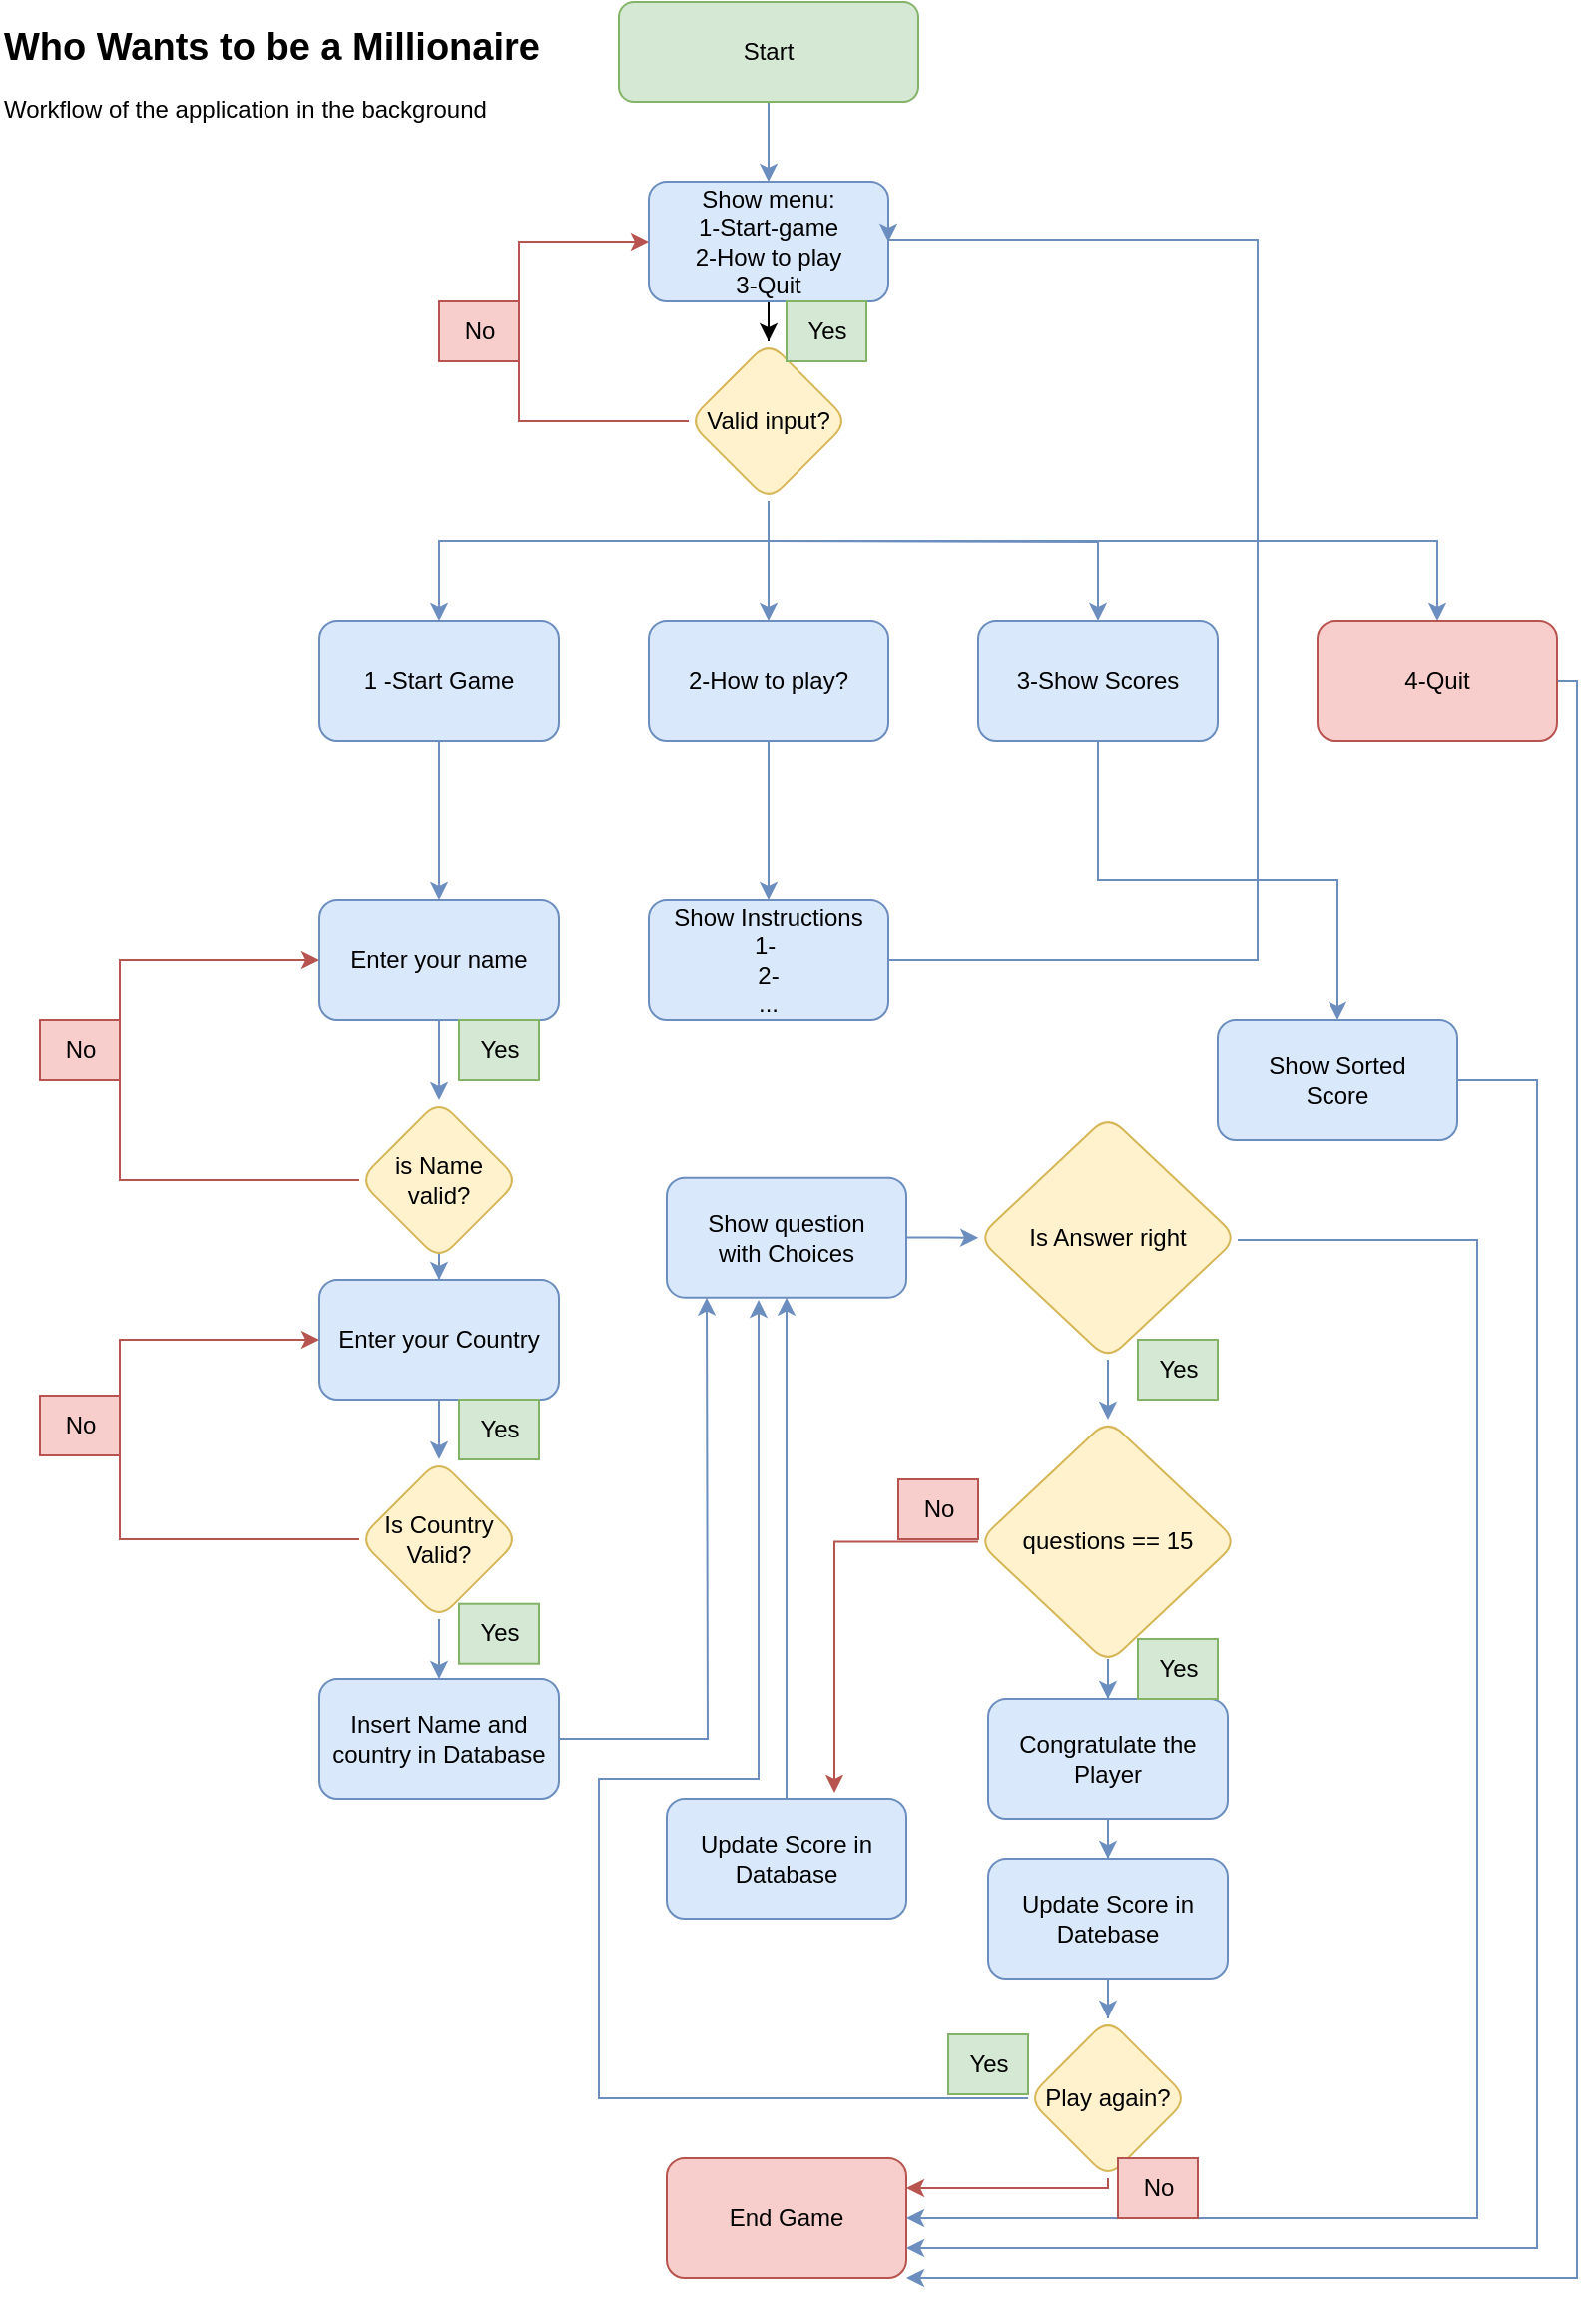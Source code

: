 <mxfile version="24.0.4" type="device">
  <diagram name="Page-1" id="EnJa8nesmO4lkYarM3P3">
    <mxGraphModel dx="917" dy="1158" grid="1" gridSize="10" guides="1" tooltips="1" connect="1" arrows="1" fold="1" page="1" pageScale="1" pageWidth="827" pageHeight="1169" math="0" shadow="0">
      <root>
        <mxCell id="0" />
        <mxCell id="1" parent="0" />
        <mxCell id="nzZ0iq8yQrdat6Cmktu3-3" value="" style="edgeStyle=orthogonalEdgeStyle;rounded=0;orthogonalLoop=1;jettySize=auto;html=1;fillColor=#dae8fc;strokeColor=#6c8ebf;" parent="1" source="nzZ0iq8yQrdat6Cmktu3-1" target="nzZ0iq8yQrdat6Cmktu3-2" edge="1">
          <mxGeometry relative="1" as="geometry" />
        </mxCell>
        <mxCell id="nzZ0iq8yQrdat6Cmktu3-1" value="Start" style="rounded=1;whiteSpace=wrap;html=1;fillColor=#d5e8d4;strokeColor=#82b366;fontColor=#000000;" parent="1" vertex="1">
          <mxGeometry x="330" y="10" width="150" height="50" as="geometry" />
        </mxCell>
        <mxCell id="nzZ0iq8yQrdat6Cmktu3-5" value="" style="edgeStyle=orthogonalEdgeStyle;rounded=0;orthogonalLoop=1;jettySize=auto;html=1;" parent="1" source="nzZ0iq8yQrdat6Cmktu3-2" target="nzZ0iq8yQrdat6Cmktu3-4" edge="1">
          <mxGeometry relative="1" as="geometry" />
        </mxCell>
        <mxCell id="nzZ0iq8yQrdat6Cmktu3-2" value="Show menu:&lt;br&gt;1-Start-game&lt;br&gt;2-How to play&lt;br&gt;3-Quit" style="whiteSpace=wrap;html=1;rounded=1;fillColor=#dae8fc;strokeColor=#6c8ebf;fontColor=#000000;" parent="1" vertex="1">
          <mxGeometry x="345" y="100" width="120" height="60" as="geometry" />
        </mxCell>
        <mxCell id="nzZ0iq8yQrdat6Cmktu3-6" style="edgeStyle=orthogonalEdgeStyle;rounded=0;orthogonalLoop=1;jettySize=auto;html=1;exitX=0;exitY=0.5;exitDx=0;exitDy=0;entryX=0;entryY=0.5;entryDx=0;entryDy=0;fillColor=#f8cecc;strokeColor=#b85450;" parent="1" source="nzZ0iq8yQrdat6Cmktu3-4" target="nzZ0iq8yQrdat6Cmktu3-2" edge="1">
          <mxGeometry relative="1" as="geometry">
            <mxPoint x="359.999" y="200.059" as="sourcePoint" />
            <mxPoint x="330" y="130" as="targetPoint" />
            <Array as="points">
              <mxPoint x="280" y="220" />
              <mxPoint x="280" y="130" />
            </Array>
          </mxGeometry>
        </mxCell>
        <mxCell id="nzZ0iq8yQrdat6Cmktu3-13" style="edgeStyle=orthogonalEdgeStyle;rounded=0;orthogonalLoop=1;jettySize=auto;html=1;entryX=0.5;entryY=0;entryDx=0;entryDy=0;fillColor=#dae8fc;strokeColor=#6c8ebf;" parent="1" source="nzZ0iq8yQrdat6Cmktu3-4" target="nzZ0iq8yQrdat6Cmktu3-10" edge="1">
          <mxGeometry relative="1" as="geometry" />
        </mxCell>
        <mxCell id="nzZ0iq8yQrdat6Cmktu3-14" style="edgeStyle=orthogonalEdgeStyle;rounded=0;orthogonalLoop=1;jettySize=auto;html=1;entryX=0.5;entryY=0;entryDx=0;entryDy=0;fillColor=#dae8fc;strokeColor=#6c8ebf;" parent="1" target="nzZ0iq8yQrdat6Cmktu3-11" edge="1">
          <mxGeometry relative="1" as="geometry">
            <mxPoint x="405" y="280" as="sourcePoint" />
          </mxGeometry>
        </mxCell>
        <mxCell id="nzZ0iq8yQrdat6Cmktu3-15" style="edgeStyle=orthogonalEdgeStyle;rounded=0;orthogonalLoop=1;jettySize=auto;html=1;exitX=0.5;exitY=1;exitDx=0;exitDy=0;entryX=0.5;entryY=0;entryDx=0;entryDy=0;fillColor=#dae8fc;strokeColor=#6c8ebf;" parent="1" source="nzZ0iq8yQrdat6Cmktu3-4" target="nzZ0iq8yQrdat6Cmktu3-8" edge="1">
          <mxGeometry relative="1" as="geometry">
            <Array as="points">
              <mxPoint x="240" y="280" />
            </Array>
          </mxGeometry>
        </mxCell>
        <mxCell id="nzZ0iq8yQrdat6Cmktu3-75" style="edgeStyle=orthogonalEdgeStyle;rounded=0;orthogonalLoop=1;jettySize=auto;html=1;entryX=0.5;entryY=0;entryDx=0;entryDy=0;fillColor=#dae8fc;strokeColor=#6c8ebf;" parent="1" source="nzZ0iq8yQrdat6Cmktu3-4" target="nzZ0iq8yQrdat6Cmktu3-72" edge="1">
          <mxGeometry relative="1" as="geometry">
            <Array as="points">
              <mxPoint x="405" y="280" />
              <mxPoint x="740" y="280" />
            </Array>
          </mxGeometry>
        </mxCell>
        <mxCell id="nzZ0iq8yQrdat6Cmktu3-4" value="Valid input?" style="rhombus;whiteSpace=wrap;html=1;rounded=1;fillColor=#fff2cc;strokeColor=#d6b656;fontColor=#000000;" parent="1" vertex="1">
          <mxGeometry x="365" y="180" width="80" height="80" as="geometry" />
        </mxCell>
        <mxCell id="nzZ0iq8yQrdat6Cmktu3-7" value="No" style="text;html=1;align=center;verticalAlign=middle;resizable=0;points=[];autosize=1;strokeColor=#b85450;fillColor=#f8cecc;fontColor=#000000;" parent="1" vertex="1">
          <mxGeometry x="240" y="160" width="40" height="30" as="geometry" />
        </mxCell>
        <mxCell id="nzZ0iq8yQrdat6Cmktu3-21" value="" style="edgeStyle=orthogonalEdgeStyle;rounded=0;orthogonalLoop=1;jettySize=auto;html=1;fillColor=#dae8fc;strokeColor=#6c8ebf;" parent="1" source="nzZ0iq8yQrdat6Cmktu3-8" target="nzZ0iq8yQrdat6Cmktu3-20" edge="1">
          <mxGeometry relative="1" as="geometry" />
        </mxCell>
        <mxCell id="nzZ0iq8yQrdat6Cmktu3-8" value="1 -Start Game" style="whiteSpace=wrap;html=1;rounded=1;fillColor=#dae8fc;strokeColor=#6c8ebf;fontColor=#000000;" parent="1" vertex="1">
          <mxGeometry x="180" y="320" width="120" height="60" as="geometry" />
        </mxCell>
        <mxCell id="nzZ0iq8yQrdat6Cmktu3-17" value="" style="edgeStyle=orthogonalEdgeStyle;rounded=0;orthogonalLoop=1;jettySize=auto;html=1;fillColor=#dae8fc;strokeColor=#6c8ebf;" parent="1" source="nzZ0iq8yQrdat6Cmktu3-10" target="nzZ0iq8yQrdat6Cmktu3-16" edge="1">
          <mxGeometry relative="1" as="geometry" />
        </mxCell>
        <mxCell id="nzZ0iq8yQrdat6Cmktu3-10" value="2-How to play?" style="whiteSpace=wrap;html=1;rounded=1;fillColor=#dae8fc;strokeColor=#6c8ebf;fontColor=#000000;" parent="1" vertex="1">
          <mxGeometry x="345" y="320" width="120" height="60" as="geometry" />
        </mxCell>
        <mxCell id="nzZ0iq8yQrdat6Cmktu3-77" value="" style="edgeStyle=orthogonalEdgeStyle;rounded=0;orthogonalLoop=1;jettySize=auto;html=1;fillColor=#dae8fc;strokeColor=#6c8ebf;" parent="1" source="nzZ0iq8yQrdat6Cmktu3-11" target="nzZ0iq8yQrdat6Cmktu3-76" edge="1">
          <mxGeometry relative="1" as="geometry" />
        </mxCell>
        <mxCell id="nzZ0iq8yQrdat6Cmktu3-11" value="3-Show Scores" style="whiteSpace=wrap;html=1;rounded=1;fillColor=#dae8fc;strokeColor=#6c8ebf;fontColor=#000000;" parent="1" vertex="1">
          <mxGeometry x="510" y="320" width="120" height="60" as="geometry" />
        </mxCell>
        <mxCell id="nzZ0iq8yQrdat6Cmktu3-19" style="edgeStyle=orthogonalEdgeStyle;rounded=0;orthogonalLoop=1;jettySize=auto;html=1;entryX=1;entryY=0.5;entryDx=0;entryDy=0;fillColor=#dae8fc;strokeColor=#6c8ebf;" parent="1" source="nzZ0iq8yQrdat6Cmktu3-16" target="nzZ0iq8yQrdat6Cmktu3-2" edge="1">
          <mxGeometry relative="1" as="geometry">
            <mxPoint x="740" y="120" as="targetPoint" />
            <Array as="points">
              <mxPoint x="650" y="490" />
              <mxPoint x="650" y="129" />
              <mxPoint x="465" y="129" />
            </Array>
          </mxGeometry>
        </mxCell>
        <mxCell id="nzZ0iq8yQrdat6Cmktu3-16" value="Show Instructions&lt;br&gt;1-&amp;nbsp;&lt;br&gt;2-&lt;br&gt;..." style="whiteSpace=wrap;html=1;rounded=1;fillColor=#dae8fc;strokeColor=#6c8ebf;fontColor=#000000;" parent="1" vertex="1">
          <mxGeometry x="345" y="460" width="120" height="60" as="geometry" />
        </mxCell>
        <mxCell id="nzZ0iq8yQrdat6Cmktu3-23" value="" style="edgeStyle=orthogonalEdgeStyle;rounded=0;orthogonalLoop=1;jettySize=auto;html=1;fillColor=#dae8fc;strokeColor=#6c8ebf;" parent="1" source="nzZ0iq8yQrdat6Cmktu3-20" target="nzZ0iq8yQrdat6Cmktu3-22" edge="1">
          <mxGeometry relative="1" as="geometry" />
        </mxCell>
        <mxCell id="nzZ0iq8yQrdat6Cmktu3-20" value="Enter your name" style="whiteSpace=wrap;html=1;rounded=1;fillColor=#dae8fc;strokeColor=#6c8ebf;fontColor=#000000;" parent="1" vertex="1">
          <mxGeometry x="180" y="460" width="120" height="60" as="geometry" />
        </mxCell>
        <mxCell id="nzZ0iq8yQrdat6Cmktu3-26" value="" style="edgeStyle=orthogonalEdgeStyle;rounded=0;orthogonalLoop=1;jettySize=auto;html=1;fillColor=#dae8fc;strokeColor=#6c8ebf;" parent="1" source="nzZ0iq8yQrdat6Cmktu3-22" target="nzZ0iq8yQrdat6Cmktu3-25" edge="1">
          <mxGeometry relative="1" as="geometry" />
        </mxCell>
        <mxCell id="nzZ0iq8yQrdat6Cmktu3-22" value="is Name&lt;br&gt;valid?" style="rhombus;whiteSpace=wrap;html=1;rounded=1;fillColor=#fff2cc;strokeColor=#d6b656;fontColor=#000000;" parent="1" vertex="1">
          <mxGeometry x="200" y="560" width="80" height="80" as="geometry" />
        </mxCell>
        <mxCell id="nzZ0iq8yQrdat6Cmktu3-28" value="" style="edgeStyle=orthogonalEdgeStyle;rounded=0;orthogonalLoop=1;jettySize=auto;html=1;fillColor=#dae8fc;strokeColor=#6c8ebf;" parent="1" source="nzZ0iq8yQrdat6Cmktu3-25" target="nzZ0iq8yQrdat6Cmktu3-27" edge="1">
          <mxGeometry relative="1" as="geometry" />
        </mxCell>
        <mxCell id="nzZ0iq8yQrdat6Cmktu3-25" value="Enter your Country" style="whiteSpace=wrap;html=1;rounded=1;fillColor=#dae8fc;strokeColor=#6c8ebf;fontColor=#000000;" parent="1" vertex="1">
          <mxGeometry x="180" y="650" width="120" height="60" as="geometry" />
        </mxCell>
        <mxCell id="nzZ0iq8yQrdat6Cmktu3-31" value="" style="edgeStyle=orthogonalEdgeStyle;rounded=0;orthogonalLoop=1;jettySize=auto;html=1;fillColor=#dae8fc;strokeColor=#6c8ebf;" parent="1" source="nzZ0iq8yQrdat6Cmktu3-27" target="nzZ0iq8yQrdat6Cmktu3-30" edge="1">
          <mxGeometry relative="1" as="geometry" />
        </mxCell>
        <mxCell id="nzZ0iq8yQrdat6Cmktu3-27" value="Is Country&lt;br&gt;Valid?" style="rhombus;whiteSpace=wrap;html=1;rounded=1;fillColor=#fff2cc;strokeColor=#d6b656;fontColor=#000000;" parent="1" vertex="1">
          <mxGeometry x="200" y="740" width="80" height="80" as="geometry" />
        </mxCell>
        <mxCell id="nzZ0iq8yQrdat6Cmktu3-33" value="" style="edgeStyle=orthogonalEdgeStyle;rounded=0;orthogonalLoop=1;jettySize=auto;html=1;exitX=1;exitY=0.5;exitDx=0;exitDy=0;fillColor=#dae8fc;strokeColor=#6c8ebf;" parent="1" source="nzZ0iq8yQrdat6Cmktu3-30" edge="1">
          <mxGeometry relative="1" as="geometry">
            <mxPoint x="260" y="880" as="sourcePoint" />
            <mxPoint x="374" y="658.83" as="targetPoint" />
          </mxGeometry>
        </mxCell>
        <mxCell id="nzZ0iq8yQrdat6Cmktu3-30" value="Insert Name and country in Database" style="whiteSpace=wrap;html=1;rounded=1;fillColor=#dae8fc;strokeColor=#6c8ebf;fontColor=#000000;" parent="1" vertex="1">
          <mxGeometry x="180" y="850" width="120" height="60" as="geometry" />
        </mxCell>
        <mxCell id="nzZ0iq8yQrdat6Cmktu3-42" value="" style="edgeStyle=orthogonalEdgeStyle;rounded=0;orthogonalLoop=1;jettySize=auto;html=1;fillColor=#dae8fc;strokeColor=#6c8ebf;" parent="1" source="nzZ0iq8yQrdat6Cmktu3-32" target="nzZ0iq8yQrdat6Cmktu3-41" edge="1">
          <mxGeometry relative="1" as="geometry" />
        </mxCell>
        <mxCell id="nzZ0iq8yQrdat6Cmktu3-32" value="Show question&lt;br&gt;with Choices" style="whiteSpace=wrap;html=1;rounded=1;fillColor=#dae8fc;strokeColor=#6c8ebf;fontColor=#000000;" parent="1" vertex="1">
          <mxGeometry x="354" y="598.83" width="120" height="60" as="geometry" />
        </mxCell>
        <mxCell id="nzZ0iq8yQrdat6Cmktu3-34" value="" style="endArrow=classic;html=1;rounded=0;entryX=0;entryY=0.5;entryDx=0;entryDy=0;exitX=0;exitY=0.5;exitDx=0;exitDy=0;fillColor=#f8cecc;strokeColor=#b85450;" parent="1" source="nzZ0iq8yQrdat6Cmktu3-22" target="nzZ0iq8yQrdat6Cmktu3-20" edge="1">
          <mxGeometry width="50" height="50" relative="1" as="geometry">
            <mxPoint x="340" y="610" as="sourcePoint" />
            <mxPoint x="390" y="560" as="targetPoint" />
            <Array as="points">
              <mxPoint x="80" y="600" />
              <mxPoint x="80" y="490" />
            </Array>
          </mxGeometry>
        </mxCell>
        <mxCell id="nzZ0iq8yQrdat6Cmktu3-35" value="" style="endArrow=classic;html=1;rounded=0;fillColor=#f8cecc;strokeColor=#b85450;" parent="1" edge="1">
          <mxGeometry width="50" height="50" relative="1" as="geometry">
            <mxPoint x="200" y="780" as="sourcePoint" />
            <mxPoint x="180" y="680" as="targetPoint" />
            <Array as="points">
              <mxPoint x="80" y="780" />
              <mxPoint x="80" y="730" />
              <mxPoint x="80" y="680" />
            </Array>
          </mxGeometry>
        </mxCell>
        <mxCell id="nzZ0iq8yQrdat6Cmktu3-36" value="No" style="text;html=1;align=center;verticalAlign=middle;resizable=0;points=[];autosize=1;strokeColor=#b85450;fillColor=#f8cecc;fontColor=#000000;" parent="1" vertex="1">
          <mxGeometry x="40" y="520" width="40" height="30" as="geometry" />
        </mxCell>
        <mxCell id="nzZ0iq8yQrdat6Cmktu3-37" value="No" style="text;html=1;align=center;verticalAlign=middle;resizable=0;points=[];autosize=1;strokeColor=#b85450;fillColor=#f8cecc;fontColor=#000000;" parent="1" vertex="1">
          <mxGeometry x="40" y="708" width="40" height="30" as="geometry" />
        </mxCell>
        <mxCell id="nzZ0iq8yQrdat6Cmktu3-38" value="Yes" style="text;html=1;align=center;verticalAlign=middle;resizable=0;points=[];autosize=1;strokeColor=#82b366;fillColor=#d5e8d4;fontColor=#000000;" parent="1" vertex="1">
          <mxGeometry x="250" y="520" width="40" height="30" as="geometry" />
        </mxCell>
        <mxCell id="nzZ0iq8yQrdat6Cmktu3-39" value="Yes" style="text;html=1;align=center;verticalAlign=middle;resizable=0;points=[];autosize=1;strokeColor=#82b366;fillColor=#d5e8d4;fontColor=#000000;" parent="1" vertex="1">
          <mxGeometry x="250" y="710" width="40" height="30" as="geometry" />
        </mxCell>
        <mxCell id="nzZ0iq8yQrdat6Cmktu3-40" value="Yes" style="text;html=1;align=center;verticalAlign=middle;resizable=0;points=[];autosize=1;strokeColor=#82b366;fillColor=#d5e8d4;fontColor=#000000;" parent="1" vertex="1">
          <mxGeometry x="250" y="812.35" width="40" height="30" as="geometry" />
        </mxCell>
        <mxCell id="nzZ0iq8yQrdat6Cmktu3-47" value="" style="edgeStyle=orthogonalEdgeStyle;rounded=0;orthogonalLoop=1;jettySize=auto;html=1;fillColor=#dae8fc;strokeColor=#6c8ebf;" parent="1" source="nzZ0iq8yQrdat6Cmktu3-41" target="nzZ0iq8yQrdat6Cmktu3-46" edge="1">
          <mxGeometry relative="1" as="geometry" />
        </mxCell>
        <mxCell id="nzZ0iq8yQrdat6Cmktu3-41" value="Is Answer right" style="rhombus;whiteSpace=wrap;html=1;rounded=1;fillColor=#fff2cc;strokeColor=#d6b656;fontColor=#000000;" parent="1" vertex="1">
          <mxGeometry x="510" y="567.65" width="130" height="122.35" as="geometry" />
        </mxCell>
        <mxCell id="nzZ0iq8yQrdat6Cmktu3-45" style="edgeStyle=orthogonalEdgeStyle;rounded=0;orthogonalLoop=1;jettySize=auto;html=1;entryX=0.5;entryY=1;entryDx=0;entryDy=0;fillColor=#dae8fc;strokeColor=#6c8ebf;" parent="1" source="nzZ0iq8yQrdat6Cmktu3-43" target="nzZ0iq8yQrdat6Cmktu3-32" edge="1">
          <mxGeometry relative="1" as="geometry" />
        </mxCell>
        <mxCell id="nzZ0iq8yQrdat6Cmktu3-43" value="Update Score in Database" style="whiteSpace=wrap;html=1;rounded=1;fillColor=#dae8fc;strokeColor=#6c8ebf;fontColor=#000000;" parent="1" vertex="1">
          <mxGeometry x="354" y="909.995" width="120" height="60" as="geometry" />
        </mxCell>
        <mxCell id="nzZ0iq8yQrdat6Cmktu3-50" value="" style="edgeStyle=orthogonalEdgeStyle;rounded=0;orthogonalLoop=1;jettySize=auto;html=1;fillColor=#dae8fc;strokeColor=#6c8ebf;" parent="1" source="nzZ0iq8yQrdat6Cmktu3-46" target="nzZ0iq8yQrdat6Cmktu3-49" edge="1">
          <mxGeometry relative="1" as="geometry" />
        </mxCell>
        <mxCell id="nzZ0iq8yQrdat6Cmktu3-46" value="questions == 15" style="rhombus;whiteSpace=wrap;html=1;rounded=1;fillColor=#fff2cc;strokeColor=#d6b656;fontColor=#000000;" parent="1" vertex="1">
          <mxGeometry x="510" y="720" width="130" height="122.35" as="geometry" />
        </mxCell>
        <mxCell id="nzZ0iq8yQrdat6Cmktu3-48" style="edgeStyle=orthogonalEdgeStyle;rounded=0;orthogonalLoop=1;jettySize=auto;html=1;entryX=0.7;entryY=-0.05;entryDx=0;entryDy=0;entryPerimeter=0;fillColor=#f8cecc;strokeColor=#b85450;" parent="1" source="nzZ0iq8yQrdat6Cmktu3-46" target="nzZ0iq8yQrdat6Cmktu3-43" edge="1">
          <mxGeometry relative="1" as="geometry" />
        </mxCell>
        <mxCell id="nzZ0iq8yQrdat6Cmktu3-52" value="" style="edgeStyle=orthogonalEdgeStyle;rounded=0;orthogonalLoop=1;jettySize=auto;html=1;fillColor=#dae8fc;strokeColor=#6c8ebf;" parent="1" source="nzZ0iq8yQrdat6Cmktu3-49" target="nzZ0iq8yQrdat6Cmktu3-51" edge="1">
          <mxGeometry relative="1" as="geometry" />
        </mxCell>
        <mxCell id="nzZ0iq8yQrdat6Cmktu3-49" value="Congratulate the Player" style="whiteSpace=wrap;html=1;rounded=1;fillColor=#dae8fc;strokeColor=#6c8ebf;fontColor=#000000;" parent="1" vertex="1">
          <mxGeometry x="515" y="859.995" width="120" height="60" as="geometry" />
        </mxCell>
        <mxCell id="nzZ0iq8yQrdat6Cmktu3-54" value="" style="edgeStyle=orthogonalEdgeStyle;rounded=0;orthogonalLoop=1;jettySize=auto;html=1;fillColor=#dae8fc;strokeColor=#6c8ebf;" parent="1" source="nzZ0iq8yQrdat6Cmktu3-51" target="nzZ0iq8yQrdat6Cmktu3-53" edge="1">
          <mxGeometry relative="1" as="geometry" />
        </mxCell>
        <mxCell id="nzZ0iq8yQrdat6Cmktu3-51" value="Update Score in Datebase" style="whiteSpace=wrap;html=1;rounded=1;fillColor=#dae8fc;strokeColor=#6c8ebf;fontColor=#000000;" parent="1" vertex="1">
          <mxGeometry x="515" y="940.005" width="120" height="60" as="geometry" />
        </mxCell>
        <mxCell id="nzZ0iq8yQrdat6Cmktu3-68" style="edgeStyle=orthogonalEdgeStyle;rounded=0;orthogonalLoop=1;jettySize=auto;html=1;entryX=1;entryY=0.25;entryDx=0;entryDy=0;fillColor=#f8cecc;strokeColor=#b85450;" parent="1" source="nzZ0iq8yQrdat6Cmktu3-53" target="nzZ0iq8yQrdat6Cmktu3-56" edge="1">
          <mxGeometry relative="1" as="geometry">
            <Array as="points">
              <mxPoint x="575" y="1105" />
            </Array>
          </mxGeometry>
        </mxCell>
        <mxCell id="nzZ0iq8yQrdat6Cmktu3-53" value="Play again?" style="rhombus;whiteSpace=wrap;html=1;rounded=1;fillColor=#fff2cc;strokeColor=#d6b656;fontColor=#000000;" parent="1" vertex="1">
          <mxGeometry x="535" y="1020.005" width="80" height="80" as="geometry" />
        </mxCell>
        <mxCell id="nzZ0iq8yQrdat6Cmktu3-55" value="" style="endArrow=classic;html=1;rounded=0;exitX=0;exitY=0.5;exitDx=0;exitDy=0;fillColor=#dae8fc;strokeColor=#6c8ebf;" parent="1" source="nzZ0iq8yQrdat6Cmktu3-53" edge="1">
          <mxGeometry width="50" height="50" relative="1" as="geometry">
            <mxPoint x="515" y="1120.015" as="sourcePoint" />
            <mxPoint x="400" y="660" as="targetPoint" />
            <Array as="points">
              <mxPoint x="320" y="1060" />
              <mxPoint x="320" y="900" />
              <mxPoint x="400" y="900" />
            </Array>
          </mxGeometry>
        </mxCell>
        <mxCell id="nzZ0iq8yQrdat6Cmktu3-56" value="End Game" style="whiteSpace=wrap;html=1;rounded=1;fillColor=#f8cecc;strokeColor=#b85450;fontColor=#000000;" parent="1" vertex="1">
          <mxGeometry x="354" y="1090.005" width="120" height="60" as="geometry" />
        </mxCell>
        <mxCell id="nzZ0iq8yQrdat6Cmktu3-60" value="No" style="text;html=1;align=center;verticalAlign=middle;resizable=0;points=[];autosize=1;strokeColor=#b85450;fillColor=#f8cecc;fontColor=#000000;" parent="1" vertex="1">
          <mxGeometry x="470" y="750" width="40" height="30" as="geometry" />
        </mxCell>
        <mxCell id="nzZ0iq8yQrdat6Cmktu3-61" value="Yes" style="text;html=1;align=center;verticalAlign=middle;resizable=0;points=[];autosize=1;strokeColor=#82b366;fillColor=#d5e8d4;fontColor=#000000;" parent="1" vertex="1">
          <mxGeometry x="590" y="680" width="40" height="30" as="geometry" />
        </mxCell>
        <mxCell id="nzZ0iq8yQrdat6Cmktu3-64" value="" style="endArrow=classic;html=1;rounded=0;entryX=1;entryY=0.5;entryDx=0;entryDy=0;fillColor=#dae8fc;strokeColor=#6c8ebf;" parent="1" target="nzZ0iq8yQrdat6Cmktu3-56" edge="1">
          <mxGeometry width="50" height="50" relative="1" as="geometry">
            <mxPoint x="640" y="630" as="sourcePoint" />
            <mxPoint x="760" y="1120" as="targetPoint" />
            <Array as="points">
              <mxPoint x="760" y="630" />
              <mxPoint x="760" y="1120" />
            </Array>
          </mxGeometry>
        </mxCell>
        <mxCell id="nzZ0iq8yQrdat6Cmktu3-65" value="Yes" style="text;html=1;align=center;verticalAlign=middle;resizable=0;points=[];autosize=1;strokeColor=#82b366;fillColor=#d5e8d4;fontColor=#000000;" parent="1" vertex="1">
          <mxGeometry x="414" y="160" width="40" height="30" as="geometry" />
        </mxCell>
        <mxCell id="nzZ0iq8yQrdat6Cmktu3-66" value="Yes" style="text;html=1;align=center;verticalAlign=middle;resizable=0;points=[];autosize=1;strokeColor=#82b366;fillColor=#d5e8d4;fontColor=#000000;" parent="1" vertex="1">
          <mxGeometry x="590" y="829.99" width="40" height="30" as="geometry" />
        </mxCell>
        <mxCell id="nzZ0iq8yQrdat6Cmktu3-67" value="Yes" style="text;html=1;align=center;verticalAlign=middle;resizable=0;points=[];autosize=1;strokeColor=#82b366;fillColor=#d5e8d4;fontColor=#000000;" parent="1" vertex="1">
          <mxGeometry x="495" y="1028" width="40" height="30" as="geometry" />
        </mxCell>
        <mxCell id="nzZ0iq8yQrdat6Cmktu3-69" value="No" style="text;html=1;align=center;verticalAlign=middle;resizable=0;points=[];autosize=1;strokeColor=#b85450;fillColor=#f8cecc;fontColor=#000000;" parent="1" vertex="1">
          <mxGeometry x="580" y="1090" width="40" height="30" as="geometry" />
        </mxCell>
        <mxCell id="nzZ0iq8yQrdat6Cmktu3-70" value="&lt;h1 style=&quot;margin-top: 0px;&quot;&gt;&lt;span style=&quot;background-color: initial;&quot;&gt;&lt;font style=&quot;font-size: 19px;&quot;&gt;Who Wants to be a Millionaire&lt;/font&gt;&lt;br&gt;&lt;/span&gt;&lt;span style=&quot;background-color: initial; font-size: 12px; font-weight: normal;&quot;&gt;Workflow of the application in the background&amp;nbsp;&lt;/span&gt;&lt;br&gt;&lt;/h1&gt;" style="text;html=1;whiteSpace=wrap;overflow=hidden;rounded=0;" parent="1" vertex="1">
          <mxGeometry x="20" y="10" width="290" height="120" as="geometry" />
        </mxCell>
        <mxCell id="nzZ0iq8yQrdat6Cmktu3-74" style="edgeStyle=orthogonalEdgeStyle;rounded=0;orthogonalLoop=1;jettySize=auto;html=1;entryX=1;entryY=1;entryDx=0;entryDy=0;fillColor=#dae8fc;strokeColor=#6c8ebf;" parent="1" source="nzZ0iq8yQrdat6Cmktu3-72" target="nzZ0iq8yQrdat6Cmktu3-56" edge="1">
          <mxGeometry relative="1" as="geometry">
            <Array as="points">
              <mxPoint x="810" y="350" />
              <mxPoint x="810" y="1150" />
            </Array>
          </mxGeometry>
        </mxCell>
        <mxCell id="nzZ0iq8yQrdat6Cmktu3-72" value="4-Quit" style="whiteSpace=wrap;html=1;rounded=1;fillColor=#f8cecc;strokeColor=#b85450;fontColor=#000000;" parent="1" vertex="1">
          <mxGeometry x="680" y="320" width="120" height="60" as="geometry" />
        </mxCell>
        <mxCell id="nzZ0iq8yQrdat6Cmktu3-79" style="edgeStyle=orthogonalEdgeStyle;rounded=0;orthogonalLoop=1;jettySize=auto;html=1;entryX=1;entryY=0.75;entryDx=0;entryDy=0;fillColor=#dae8fc;strokeColor=#6c8ebf;" parent="1" source="nzZ0iq8yQrdat6Cmktu3-76" target="nzZ0iq8yQrdat6Cmktu3-56" edge="1">
          <mxGeometry relative="1" as="geometry">
            <Array as="points">
              <mxPoint x="790" y="550" />
              <mxPoint x="790" y="1135" />
            </Array>
          </mxGeometry>
        </mxCell>
        <mxCell id="nzZ0iq8yQrdat6Cmktu3-76" value="Show Sorted&lt;br&gt;Score" style="whiteSpace=wrap;html=1;fillColor=#dae8fc;strokeColor=#6c8ebf;rounded=1;fontColor=#000000;" parent="1" vertex="1">
          <mxGeometry x="630" y="520" width="120" height="60" as="geometry" />
        </mxCell>
      </root>
    </mxGraphModel>
  </diagram>
</mxfile>
